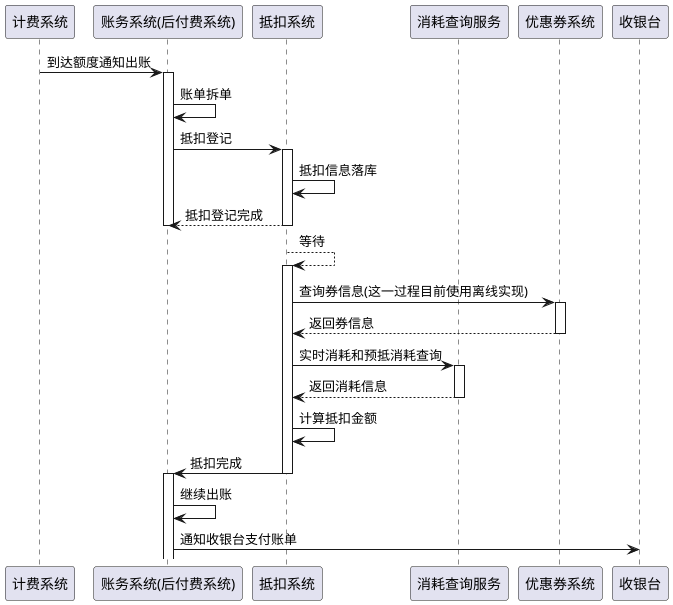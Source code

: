 @startuml


participant 计费系统 as HH
participant "账务系统(后付费系统)" as H1
participant 抵扣系统 as H2
participant 消耗查询服务 as H3
participant 优惠券系统 as H5
participant 收银台 as H4




HH->H1: 到达额度通知出账

activate H1
H1->H1: 账单拆单
H1->H2: 抵扣登记
activate H2
H2->H2: 抵扣信息落库
H2-->H1: 抵扣登记完成

deactivate H1
deactivate H2



H2-->H2:等待

activate H2

H2->H5: 查询券信息(这一过程目前使用离线实现)
activate H5
H5-->H2: 返回券信息
deactivate H5

H2->H3: 实时消耗和预抵消耗查询
activate H3
H3-->H2: 返回消耗信息
deactivate H3
H2->H2: 计算抵扣金额

H2->H1: 抵扣完成
deactivate H2
activate H1
H1->H1: 继续出账
H1->H4: 通知收银台支付账单

deactivate HH

@enduml